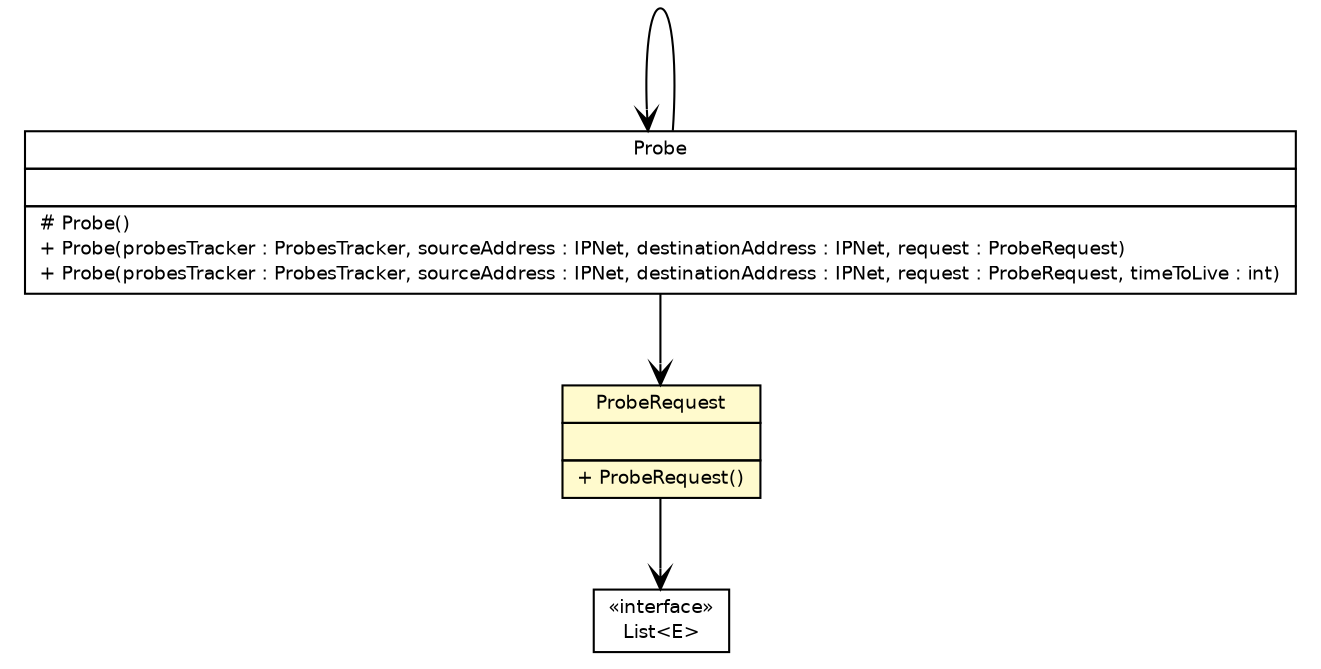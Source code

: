 #!/usr/local/bin/dot
#
# Class diagram 
# Generated by UmlGraph version 4.6 (http://www.spinellis.gr/sw/umlgraph)
#

digraph G {
	edge [fontname="Helvetica",fontsize=10,labelfontname="Helvetica",labelfontsize=10];
	node [fontname="Helvetica",fontsize=10,shape=plaintext];
	// fr.univrennes1.cri.jtacl.core.monitor.ProbeRequest
	c6817 [label=<<table border="0" cellborder="1" cellspacing="0" cellpadding="2" port="p" bgcolor="lemonChiffon" href="./ProbeRequest.html">
		<tr><td><table border="0" cellspacing="0" cellpadding="1">
			<tr><td> ProbeRequest </td></tr>
		</table></td></tr>
		<tr><td><table border="0" cellspacing="0" cellpadding="1">
			<tr><td align="left">  </td></tr>
		</table></td></tr>
		<tr><td><table border="0" cellspacing="0" cellpadding="1">
			<tr><td align="left"> + ProbeRequest() </td></tr>
		</table></td></tr>
		</table>>, fontname="Helvetica", fontcolor="black", fontsize=9.0];
	// fr.univrennes1.cri.jtacl.core.monitor.Probe
	c6821 [label=<<table border="0" cellborder="1" cellspacing="0" cellpadding="2" port="p" href="./Probe.html">
		<tr><td><table border="0" cellspacing="0" cellpadding="1">
			<tr><td> Probe </td></tr>
		</table></td></tr>
		<tr><td><table border="0" cellspacing="0" cellpadding="1">
			<tr><td align="left">  </td></tr>
		</table></td></tr>
		<tr><td><table border="0" cellspacing="0" cellpadding="1">
			<tr><td align="left"> # Probe() </td></tr>
			<tr><td align="left"> + Probe(probesTracker : ProbesTracker, sourceAddress : IPNet, destinationAddress : IPNet, request : ProbeRequest) </td></tr>
			<tr><td align="left"> + Probe(probesTracker : ProbesTracker, sourceAddress : IPNet, destinationAddress : IPNet, request : ProbeRequest, timeToLive : int) </td></tr>
		</table></td></tr>
		</table>>, fontname="Helvetica", fontcolor="black", fontsize=9.0];
	// fr.univrennes1.cri.jtacl.core.monitor.ProbeRequest NAVASSOC java.util.List<E>
	c6817:p -> c6912:p [taillabel="", label="", headlabel="", fontname="Helvetica", fontcolor="black", fontsize=10.0, color="black", arrowhead=open];
	// fr.univrennes1.cri.jtacl.core.monitor.Probe NAVASSOC fr.univrennes1.cri.jtacl.core.monitor.ProbeRequest
	c6821:p -> c6817:p [taillabel="", label="", headlabel="", fontname="Helvetica", fontcolor="black", fontsize=10.0, color="black", arrowhead=open];
	// fr.univrennes1.cri.jtacl.core.monitor.Probe NAVASSOC fr.univrennes1.cri.jtacl.core.monitor.Probe
	c6821:p -> c6821:p [taillabel="", label="", headlabel="", fontname="Helvetica", fontcolor="black", fontsize=10.0, color="black", arrowhead=open];
	// java.util.List<E>
	c6912 [label=<<table border="0" cellborder="1" cellspacing="0" cellpadding="2" port="p" href="http://java.sun.com/j2se/1.4.2/docs/api/java/util/List.html">
		<tr><td><table border="0" cellspacing="0" cellpadding="1">
			<tr><td> &laquo;interface&raquo; </td></tr>
			<tr><td> List&lt;E&gt; </td></tr>
		</table></td></tr>
		</table>>, fontname="Helvetica", fontcolor="black", fontsize=9.0];
}

